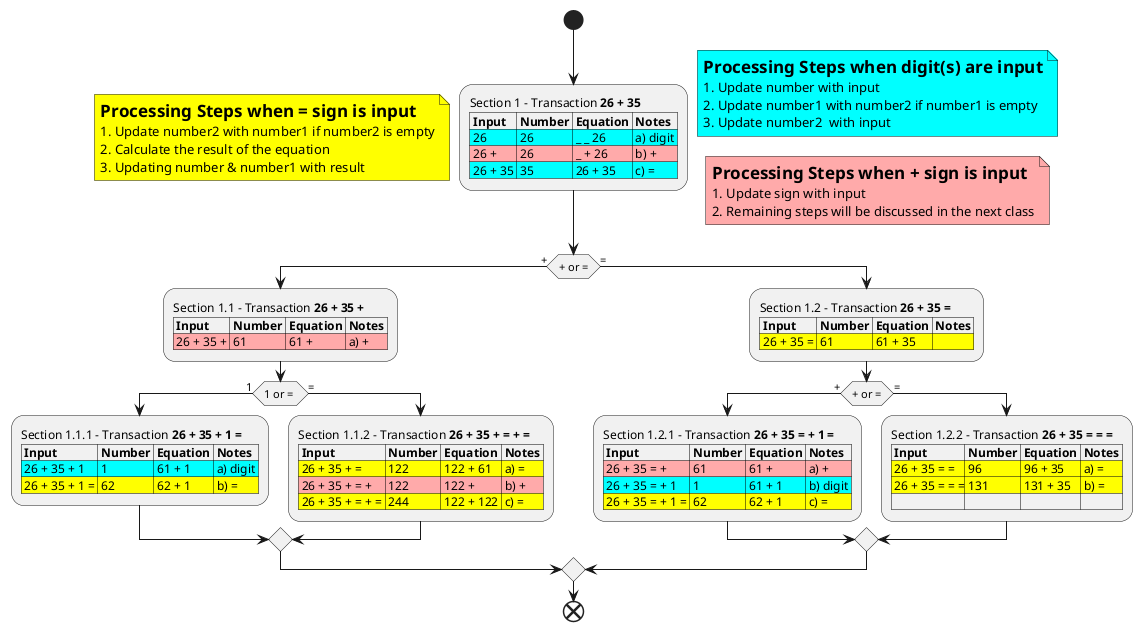 @startuml
start
:Section 1 - Transaction **26 + 35**
|= Input |= Number |= Equation |= Notes |
<#aqua>| 26 | 26 | _ _ 26 | a) digit |
<#FFAAAA>| 26 + | 26 | _ + 26 | b) + | |
<#aqua>| 26 + 35 | 35 | 26 + 35 | c) =|;
note right #aqua
= Processing Steps when digit(s) are input
# Update number with input
# Update number1 with number2 if number1 is empty
# Update number2  with input
end note
note left #yellow
= Processing Steps when = sign is input
# Update number2 with number1 if number2 is empty
# Calculate the result of the equation
# Updating number & number1 with result
end note
note right #FFAAAA
= Processing Steps when + sign is input
# Update sign with input
# Remaining steps will be discussed in the next class
end note
if (+ or =) then (+)
    :Section 1.1 - Transaction **26 + 35 + **
    |= Input |= Number |= Equation |= Notes |
    <#FFAAAA>| 26 + 35 + | 61 | 61 + | a) + |;
    if (1 or = ) then (1)
        :Section 1.1.1 - Transaction **26 + 35 + 1 =**
        |= Input |= Number |= Equation |= Notes |
        <#aqua>| 26 + 35 + 1| 1| 61 + 1| a) digit |
        <#yellow>| 26 + 35 + 1 = | 62 | 62 + 1 | b) = |;
    else (=)
        :Section 1.1.2 - Transaction **26 + 35 + = + =**
        |= Input |= Number |= Equation |= Notes |
        <#yellow>| 26 + 35 + =| 122 | 122 + 61| a) =|
        <#FFAAAA>| 26 + 35 + = +| 122| 122 +  | b) +|
        <#yellow>| 26 + 35 + = + = | 244 | 122 + 122 | c) =|;
    endif
else (=)
    :Section 1.2 - Transaction **26 + 35 =**
    |= Input |= Number |= Equation |= Notes |
    <#yellow>| 26 + 35 = | 61| 61 + 35| |;
    if (+ or =) then (+)
        :Section 1.2.1 - Transaction **26 + 35 = + 1 =**
        |= Input |= Number |= Equation |= Notes |
        <#FFAAAA>| 26 + 35 = + | 61 | 61 + | a) + |
        <#aqua>| 26 + 35 = + 1| 1 | 61 + 1| b) digit |
        <#yellow>| 26 + 35 = + 1 = | 62| 62 + 1| c) = |;
    else (=)
        :Section 1.2.2 - Transaction **26 + 35 = = =**
        |= Input |= Number |= Equation |= Notes |
        <#yellow>| 26 + 35 = = | 96 | 96 + 35| a) = |
        <#yellow>| 26 + 35 = = =| 131 | 131 + 35| b) =|
        | | | | |;
    endif
endif
end
@enduml